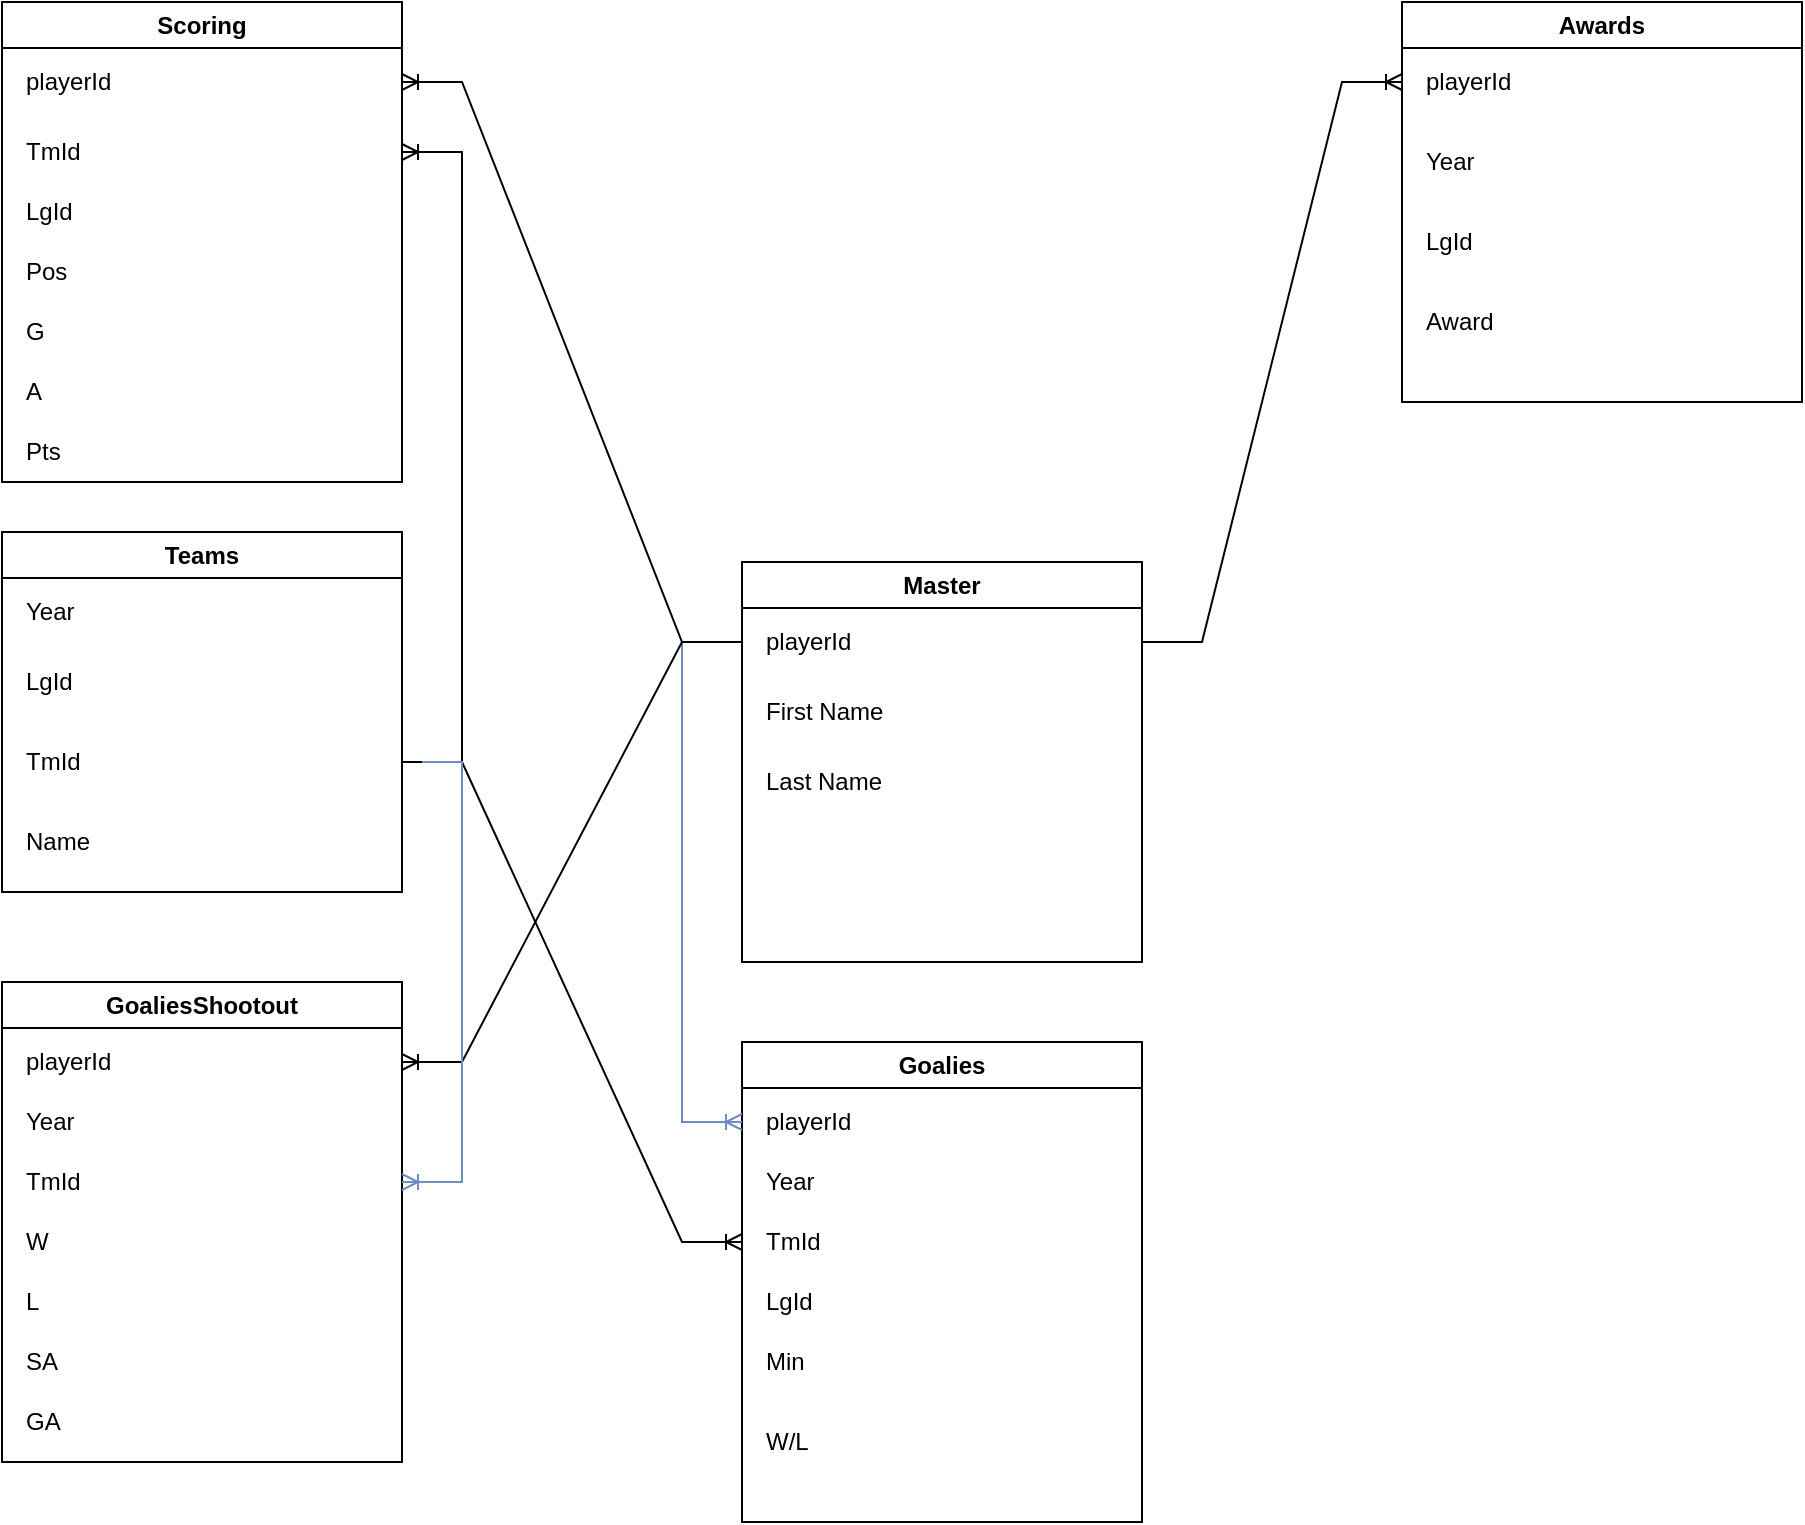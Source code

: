 <mxfile version="20.7.4" type="github">
  <diagram name="Page-1" id="9f46799a-70d6-7492-0946-bef42562c5a5">
    <mxGraphModel dx="1272" dy="703" grid="1" gridSize="10" guides="1" tooltips="1" connect="1" arrows="1" fold="1" page="1" pageScale="1" pageWidth="1100" pageHeight="850" background="none" math="0" shadow="0">
      <root>
        <mxCell id="0" />
        <mxCell id="1" parent="0" />
        <mxCell id="FBrM-DPrrFomyVaTWnfu-20" value="Scoring" style="swimlane;whiteSpace=wrap;html=1;" parent="1" vertex="1">
          <mxGeometry x="80" y="70" width="200" height="240" as="geometry" />
        </mxCell>
        <mxCell id="FBrM-DPrrFomyVaTWnfu-21" value="playerId" style="text;html=1;strokeColor=none;fillColor=none;align=left;verticalAlign=middle;whiteSpace=wrap;rounded=0;spacingLeft=10;" parent="FBrM-DPrrFomyVaTWnfu-20" vertex="1">
          <mxGeometry y="20" width="200" height="40" as="geometry" />
        </mxCell>
        <mxCell id="FBrM-DPrrFomyVaTWnfu-22" value="TmId" style="text;html=1;strokeColor=none;fillColor=none;align=left;verticalAlign=middle;whiteSpace=wrap;rounded=0;spacingLeft=10;" parent="FBrM-DPrrFomyVaTWnfu-20" vertex="1">
          <mxGeometry y="60" width="200" height="30" as="geometry" />
        </mxCell>
        <mxCell id="FBrM-DPrrFomyVaTWnfu-23" value="LgId" style="text;html=1;strokeColor=none;fillColor=none;align=left;verticalAlign=middle;whiteSpace=wrap;rounded=0;spacingLeft=10;" parent="FBrM-DPrrFomyVaTWnfu-20" vertex="1">
          <mxGeometry y="90" width="200" height="30" as="geometry" />
        </mxCell>
        <mxCell id="FBrM-DPrrFomyVaTWnfu-24" value="Pos&lt;span style=&quot;color: rgba(0, 0, 0, 0); font-family: monospace; font-size: 0px;&quot;&gt;%3CmxGraphModel%3E%3Croot%3E%3CmxCell%20id%3D%220%22%2F%3E%3CmxCell%20id%3D%221%22%20parent%3D%220%22%2F%3E%3CmxCell%20id%3D%222%22%20value%3D%22LgId%22%20style%3D%22text%3Bhtml%3D1%3BstrokeColor%3Dnone%3BfillColor%3Dnone%3Balign%3Dleft%3BverticalAlign%3Dmiddle%3BwhiteSpace%3Dwrap%3Brounded%3D0%3BspacingLeft%3D10%3B%22%20vertex%3D%221%22%20parent%3D%221%22%3E%3CmxGeometry%20x%3D%2280%22%20y%3D%22160%22%20width%3D%22200%22%20height%3D%2230%22%20as%3D%22geometry%22%2F%3E%3C%2FmxCell%3E%3C%2Froot%3E%3C%2FmxGraphModel%3E&lt;/span&gt;" style="text;html=1;strokeColor=none;fillColor=none;align=left;verticalAlign=middle;whiteSpace=wrap;rounded=0;spacingLeft=10;" parent="FBrM-DPrrFomyVaTWnfu-20" vertex="1">
          <mxGeometry y="120" width="200" height="30" as="geometry" />
        </mxCell>
        <mxCell id="FBrM-DPrrFomyVaTWnfu-25" value="G" style="text;html=1;strokeColor=none;fillColor=none;align=left;verticalAlign=middle;whiteSpace=wrap;rounded=0;spacingLeft=10;" parent="FBrM-DPrrFomyVaTWnfu-20" vertex="1">
          <mxGeometry y="150" width="200" height="30" as="geometry" />
        </mxCell>
        <mxCell id="FBrM-DPrrFomyVaTWnfu-26" value="A" style="text;html=1;strokeColor=none;fillColor=none;align=left;verticalAlign=middle;whiteSpace=wrap;rounded=0;spacingLeft=10;" parent="FBrM-DPrrFomyVaTWnfu-20" vertex="1">
          <mxGeometry y="180" width="200" height="30" as="geometry" />
        </mxCell>
        <mxCell id="FBrM-DPrrFomyVaTWnfu-27" value="Pts" style="text;html=1;strokeColor=none;fillColor=none;align=left;verticalAlign=middle;whiteSpace=wrap;rounded=0;spacingLeft=10;" parent="FBrM-DPrrFomyVaTWnfu-20" vertex="1">
          <mxGeometry y="210" width="200" height="30" as="geometry" />
        </mxCell>
        <mxCell id="FBrM-DPrrFomyVaTWnfu-28" value="" style="edgeStyle=entityRelationEdgeStyle;fontSize=12;html=1;endArrow=ERoneToMany;rounded=0;entryX=1;entryY=0.5;entryDx=0;entryDy=0;exitX=1;exitY=0.5;exitDx=0;exitDy=0;" parent="1" source="FBrM-DPrrFomyVaTWnfu-32" target="FBrM-DPrrFomyVaTWnfu-22" edge="1">
          <mxGeometry width="100" height="100" relative="1" as="geometry">
            <mxPoint x="280" y="480" as="sourcePoint" />
            <mxPoint x="100" y="340" as="targetPoint" />
          </mxGeometry>
        </mxCell>
        <mxCell id="FBrM-DPrrFomyVaTWnfu-29" value="Teams" style="swimlane;whiteSpace=wrap;html=1;" parent="1" vertex="1">
          <mxGeometry x="80" y="335" width="200" height="180" as="geometry">
            <mxRectangle x="80" y="370" width="80" height="30" as="alternateBounds" />
          </mxGeometry>
        </mxCell>
        <mxCell id="FBrM-DPrrFomyVaTWnfu-30" value="Year" style="text;html=1;strokeColor=none;fillColor=none;align=left;verticalAlign=middle;whiteSpace=wrap;rounded=0;spacingLeft=10;" parent="FBrM-DPrrFomyVaTWnfu-29" vertex="1">
          <mxGeometry y="20" width="200" height="40" as="geometry" />
        </mxCell>
        <mxCell id="FBrM-DPrrFomyVaTWnfu-31" value="LgId" style="text;html=1;strokeColor=none;fillColor=none;align=left;verticalAlign=middle;whiteSpace=wrap;rounded=0;spacingLeft=10;" parent="FBrM-DPrrFomyVaTWnfu-29" vertex="1">
          <mxGeometry y="55" width="200" height="40" as="geometry" />
        </mxCell>
        <mxCell id="FBrM-DPrrFomyVaTWnfu-32" value="TmId" style="text;html=1;strokeColor=none;fillColor=none;align=left;verticalAlign=middle;whiteSpace=wrap;rounded=0;spacingLeft=10;" parent="FBrM-DPrrFomyVaTWnfu-29" vertex="1">
          <mxGeometry y="95" width="200" height="40" as="geometry" />
        </mxCell>
        <mxCell id="FBrM-DPrrFomyVaTWnfu-33" value="Name" style="text;html=1;strokeColor=none;fillColor=none;align=left;verticalAlign=middle;whiteSpace=wrap;rounded=0;spacingLeft=10;" parent="FBrM-DPrrFomyVaTWnfu-29" vertex="1">
          <mxGeometry y="135" width="200" height="40" as="geometry" />
        </mxCell>
        <mxCell id="FBrM-DPrrFomyVaTWnfu-34" value="Master" style="swimlane;whiteSpace=wrap;html=1;" parent="1" vertex="1">
          <mxGeometry x="450" y="350" width="200" height="200" as="geometry" />
        </mxCell>
        <mxCell id="FBrM-DPrrFomyVaTWnfu-35" value="playerId" style="text;html=1;strokeColor=none;fillColor=none;align=left;verticalAlign=middle;whiteSpace=wrap;rounded=0;spacingLeft=10;" parent="FBrM-DPrrFomyVaTWnfu-34" vertex="1">
          <mxGeometry y="20" width="200" height="40" as="geometry" />
        </mxCell>
        <mxCell id="FBrM-DPrrFomyVaTWnfu-36" value="First Name" style="text;html=1;strokeColor=none;fillColor=none;align=left;verticalAlign=middle;whiteSpace=wrap;rounded=0;spacingLeft=10;" parent="FBrM-DPrrFomyVaTWnfu-34" vertex="1">
          <mxGeometry y="55" width="200" height="40" as="geometry" />
        </mxCell>
        <mxCell id="FBrM-DPrrFomyVaTWnfu-37" value="Last Name" style="text;html=1;strokeColor=none;fillColor=none;align=left;verticalAlign=middle;whiteSpace=wrap;rounded=0;spacingLeft=10;" parent="FBrM-DPrrFomyVaTWnfu-34" vertex="1">
          <mxGeometry y="90" width="200" height="40" as="geometry" />
        </mxCell>
        <mxCell id="FBrM-DPrrFomyVaTWnfu-38" value="" style="edgeStyle=entityRelationEdgeStyle;fontSize=12;html=1;endArrow=ERoneToMany;rounded=0;entryX=1;entryY=0.5;entryDx=0;entryDy=0;exitX=0;exitY=0.5;exitDx=0;exitDy=0;" parent="1" source="FBrM-DPrrFomyVaTWnfu-35" target="FBrM-DPrrFomyVaTWnfu-21" edge="1">
          <mxGeometry width="100" height="100" relative="1" as="geometry">
            <mxPoint x="370" y="120" as="sourcePoint" />
            <mxPoint x="410" y="-10" as="targetPoint" />
          </mxGeometry>
        </mxCell>
        <mxCell id="FBrM-DPrrFomyVaTWnfu-39" value="Awards" style="swimlane;whiteSpace=wrap;html=1;" parent="1" vertex="1">
          <mxGeometry x="780" y="70" width="200" height="200" as="geometry" />
        </mxCell>
        <mxCell id="FBrM-DPrrFomyVaTWnfu-40" value="Year" style="text;html=1;strokeColor=none;fillColor=none;align=left;verticalAlign=middle;whiteSpace=wrap;rounded=0;spacingLeft=10;" parent="FBrM-DPrrFomyVaTWnfu-39" vertex="1">
          <mxGeometry y="60" width="200" height="40" as="geometry" />
        </mxCell>
        <mxCell id="FBrM-DPrrFomyVaTWnfu-41" value="LgId" style="text;html=1;strokeColor=none;fillColor=none;align=left;verticalAlign=middle;whiteSpace=wrap;rounded=0;spacingLeft=10;" parent="FBrM-DPrrFomyVaTWnfu-39" vertex="1">
          <mxGeometry y="100" width="200" height="40" as="geometry" />
        </mxCell>
        <mxCell id="FBrM-DPrrFomyVaTWnfu-42" value="Award" style="text;html=1;strokeColor=none;fillColor=none;align=left;verticalAlign=middle;whiteSpace=wrap;rounded=0;spacingLeft=10;" parent="FBrM-DPrrFomyVaTWnfu-39" vertex="1">
          <mxGeometry y="140" width="200" height="40" as="geometry" />
        </mxCell>
        <mxCell id="FBrM-DPrrFomyVaTWnfu-43" value="playerId" style="text;html=1;strokeColor=none;fillColor=none;align=left;verticalAlign=middle;whiteSpace=wrap;rounded=0;spacingLeft=10;" parent="FBrM-DPrrFomyVaTWnfu-39" vertex="1">
          <mxGeometry y="20" width="200" height="40" as="geometry" />
        </mxCell>
        <mxCell id="FBrM-DPrrFomyVaTWnfu-44" value="" style="edgeStyle=entityRelationEdgeStyle;fontSize=12;html=1;endArrow=ERoneToMany;rounded=0;entryX=0;entryY=0.5;entryDx=0;entryDy=0;exitX=1;exitY=0.5;exitDx=0;exitDy=0;" parent="1" source="FBrM-DPrrFomyVaTWnfu-35" target="FBrM-DPrrFomyVaTWnfu-43" edge="1">
          <mxGeometry x="0.881" width="100" height="100" relative="1" as="geometry">
            <mxPoint x="620" y="280" as="sourcePoint" />
            <mxPoint x="720" y="180" as="targetPoint" />
            <mxPoint as="offset" />
          </mxGeometry>
        </mxCell>
        <mxCell id="FBrM-DPrrFomyVaTWnfu-45" value="Goalies" style="swimlane;whiteSpace=wrap;html=1;" parent="1" vertex="1">
          <mxGeometry x="450" y="590" width="200" height="240" as="geometry" />
        </mxCell>
        <mxCell id="FBrM-DPrrFomyVaTWnfu-46" value="playerId" style="text;html=1;strokeColor=none;fillColor=none;align=left;verticalAlign=middle;whiteSpace=wrap;rounded=0;spacingLeft=10;" parent="FBrM-DPrrFomyVaTWnfu-45" vertex="1">
          <mxGeometry y="20" width="200" height="40" as="geometry" />
        </mxCell>
        <mxCell id="FBrM-DPrrFomyVaTWnfu-47" value="Year" style="text;html=1;strokeColor=none;fillColor=none;align=left;verticalAlign=middle;whiteSpace=wrap;rounded=0;spacingLeft=10;" parent="FBrM-DPrrFomyVaTWnfu-45" vertex="1">
          <mxGeometry y="50" width="200" height="40" as="geometry" />
        </mxCell>
        <mxCell id="FBrM-DPrrFomyVaTWnfu-48" value="TmId" style="text;html=1;strokeColor=none;fillColor=none;align=left;verticalAlign=middle;whiteSpace=wrap;rounded=0;spacingLeft=10;" parent="FBrM-DPrrFomyVaTWnfu-45" vertex="1">
          <mxGeometry y="80" width="200" height="40" as="geometry" />
        </mxCell>
        <mxCell id="FBrM-DPrrFomyVaTWnfu-49" value="LgId" style="text;html=1;strokeColor=none;fillColor=none;align=left;verticalAlign=middle;whiteSpace=wrap;rounded=0;spacingLeft=10;" parent="FBrM-DPrrFomyVaTWnfu-45" vertex="1">
          <mxGeometry y="110" width="200" height="40" as="geometry" />
        </mxCell>
        <mxCell id="FBrM-DPrrFomyVaTWnfu-50" value="Min" style="text;html=1;strokeColor=none;fillColor=none;align=left;verticalAlign=middle;whiteSpace=wrap;rounded=0;spacingLeft=10;" parent="FBrM-DPrrFomyVaTWnfu-45" vertex="1">
          <mxGeometry y="140" width="200" height="40" as="geometry" />
        </mxCell>
        <mxCell id="FBrM-DPrrFomyVaTWnfu-51" value="W/L" style="text;html=1;strokeColor=none;fillColor=none;align=left;verticalAlign=middle;whiteSpace=wrap;rounded=0;spacingLeft=10;" parent="FBrM-DPrrFomyVaTWnfu-45" vertex="1">
          <mxGeometry y="180" width="200" height="40" as="geometry" />
        </mxCell>
        <mxCell id="FBrM-DPrrFomyVaTWnfu-52" value="" style="edgeStyle=entityRelationEdgeStyle;fontSize=12;html=1;endArrow=ERoneToMany;rounded=0;entryX=0;entryY=0.5;entryDx=0;entryDy=0;exitX=1;exitY=0.5;exitDx=0;exitDy=0;" parent="1" source="FBrM-DPrrFomyVaTWnfu-32" target="FBrM-DPrrFomyVaTWnfu-48" edge="1">
          <mxGeometry x="-1" y="-199" width="100" height="100" relative="1" as="geometry">
            <mxPoint x="520" y="590" as="sourcePoint" />
            <mxPoint x="620" y="490" as="targetPoint" />
            <mxPoint x="-190" y="-139" as="offset" />
          </mxGeometry>
        </mxCell>
        <mxCell id="FBrM-DPrrFomyVaTWnfu-53" value="" style="edgeStyle=orthogonalEdgeStyle;fontSize=12;html=1;endArrow=ERoneToMany;rounded=0;bendable=1;movable=1;entryX=0;entryY=0.5;entryDx=0;entryDy=0;exitX=0;exitY=0.5;exitDx=0;exitDy=0;fillColor=#dae8fc;strokeColor=#6c8ebf;" parent="1" source="FBrM-DPrrFomyVaTWnfu-35" target="FBrM-DPrrFomyVaTWnfu-46" edge="1">
          <mxGeometry x="-1" y="-110" width="100" height="100" relative="1" as="geometry">
            <mxPoint x="370" y="440" as="sourcePoint" />
            <mxPoint x="350" y="520" as="targetPoint" />
            <Array as="points">
              <mxPoint x="420" y="390" />
              <mxPoint x="420" y="630" />
            </Array>
            <mxPoint x="-110" y="-100" as="offset" />
          </mxGeometry>
        </mxCell>
        <mxCell id="aWgrmvi0tC9B05aP7XfA-1" value="GoaliesShootout" style="swimlane;whiteSpace=wrap;html=1;" vertex="1" parent="1">
          <mxGeometry x="80" y="560" width="200" height="240" as="geometry" />
        </mxCell>
        <mxCell id="aWgrmvi0tC9B05aP7XfA-2" value="playerId" style="text;html=1;strokeColor=none;fillColor=none;align=left;verticalAlign=middle;whiteSpace=wrap;rounded=0;spacingLeft=10;" vertex="1" parent="aWgrmvi0tC9B05aP7XfA-1">
          <mxGeometry y="20" width="200" height="40" as="geometry" />
        </mxCell>
        <mxCell id="aWgrmvi0tC9B05aP7XfA-3" value="Year" style="text;html=1;strokeColor=none;fillColor=none;align=left;verticalAlign=middle;whiteSpace=wrap;rounded=0;spacingLeft=10;" vertex="1" parent="aWgrmvi0tC9B05aP7XfA-1">
          <mxGeometry y="50" width="200" height="40" as="geometry" />
        </mxCell>
        <mxCell id="aWgrmvi0tC9B05aP7XfA-4" value="TmId" style="text;html=1;strokeColor=none;fillColor=none;align=left;verticalAlign=middle;whiteSpace=wrap;rounded=0;spacingLeft=10;" vertex="1" parent="aWgrmvi0tC9B05aP7XfA-1">
          <mxGeometry y="80" width="200" height="40" as="geometry" />
        </mxCell>
        <mxCell id="aWgrmvi0tC9B05aP7XfA-5" value="W" style="text;html=1;strokeColor=none;fillColor=none;align=left;verticalAlign=middle;whiteSpace=wrap;rounded=0;spacingLeft=10;" vertex="1" parent="aWgrmvi0tC9B05aP7XfA-1">
          <mxGeometry y="110" width="200" height="40" as="geometry" />
        </mxCell>
        <mxCell id="aWgrmvi0tC9B05aP7XfA-6" value="L" style="text;html=1;strokeColor=none;fillColor=none;align=left;verticalAlign=middle;whiteSpace=wrap;rounded=0;spacingLeft=10;" vertex="1" parent="aWgrmvi0tC9B05aP7XfA-1">
          <mxGeometry y="140" width="200" height="40" as="geometry" />
        </mxCell>
        <mxCell id="aWgrmvi0tC9B05aP7XfA-7" value="SA" style="text;html=1;strokeColor=none;fillColor=none;align=left;verticalAlign=middle;whiteSpace=wrap;rounded=0;spacingLeft=10;" vertex="1" parent="aWgrmvi0tC9B05aP7XfA-1">
          <mxGeometry y="170" width="200" height="40" as="geometry" />
        </mxCell>
        <mxCell id="aWgrmvi0tC9B05aP7XfA-8" value="GA" style="text;html=1;strokeColor=none;fillColor=none;align=left;verticalAlign=middle;whiteSpace=wrap;rounded=0;spacingLeft=10;" vertex="1" parent="aWgrmvi0tC9B05aP7XfA-1">
          <mxGeometry y="200" width="200" height="40" as="geometry" />
        </mxCell>
        <mxCell id="aWgrmvi0tC9B05aP7XfA-10" value="" style="edgeStyle=entityRelationEdgeStyle;fontSize=12;html=1;endArrow=ERoneToMany;rounded=0;entryX=1;entryY=0.5;entryDx=0;entryDy=0;exitX=0;exitY=0.5;exitDx=0;exitDy=0;" edge="1" parent="1" source="FBrM-DPrrFomyVaTWnfu-35" target="aWgrmvi0tC9B05aP7XfA-2">
          <mxGeometry x="-1" width="100" height="100" relative="1" as="geometry">
            <mxPoint x="330" y="600" as="sourcePoint" />
            <mxPoint x="430" y="500" as="targetPoint" />
            <mxPoint as="offset" />
          </mxGeometry>
        </mxCell>
        <mxCell id="aWgrmvi0tC9B05aP7XfA-11" value="" style="edgeStyle=orthogonalEdgeStyle;fontSize=12;html=1;endArrow=ERoneToMany;rounded=0;entryX=1;entryY=0.5;entryDx=0;entryDy=0;fillColor=#dae8fc;strokeColor=#6c8ebf;" edge="1" parent="1" target="aWgrmvi0tC9B05aP7XfA-4">
          <mxGeometry width="100" height="100" relative="1" as="geometry">
            <mxPoint x="290" y="450" as="sourcePoint" />
            <mxPoint x="440" y="490" as="targetPoint" />
            <Array as="points">
              <mxPoint x="310" y="450" />
              <mxPoint x="310" y="660" />
            </Array>
          </mxGeometry>
        </mxCell>
      </root>
    </mxGraphModel>
  </diagram>
</mxfile>
